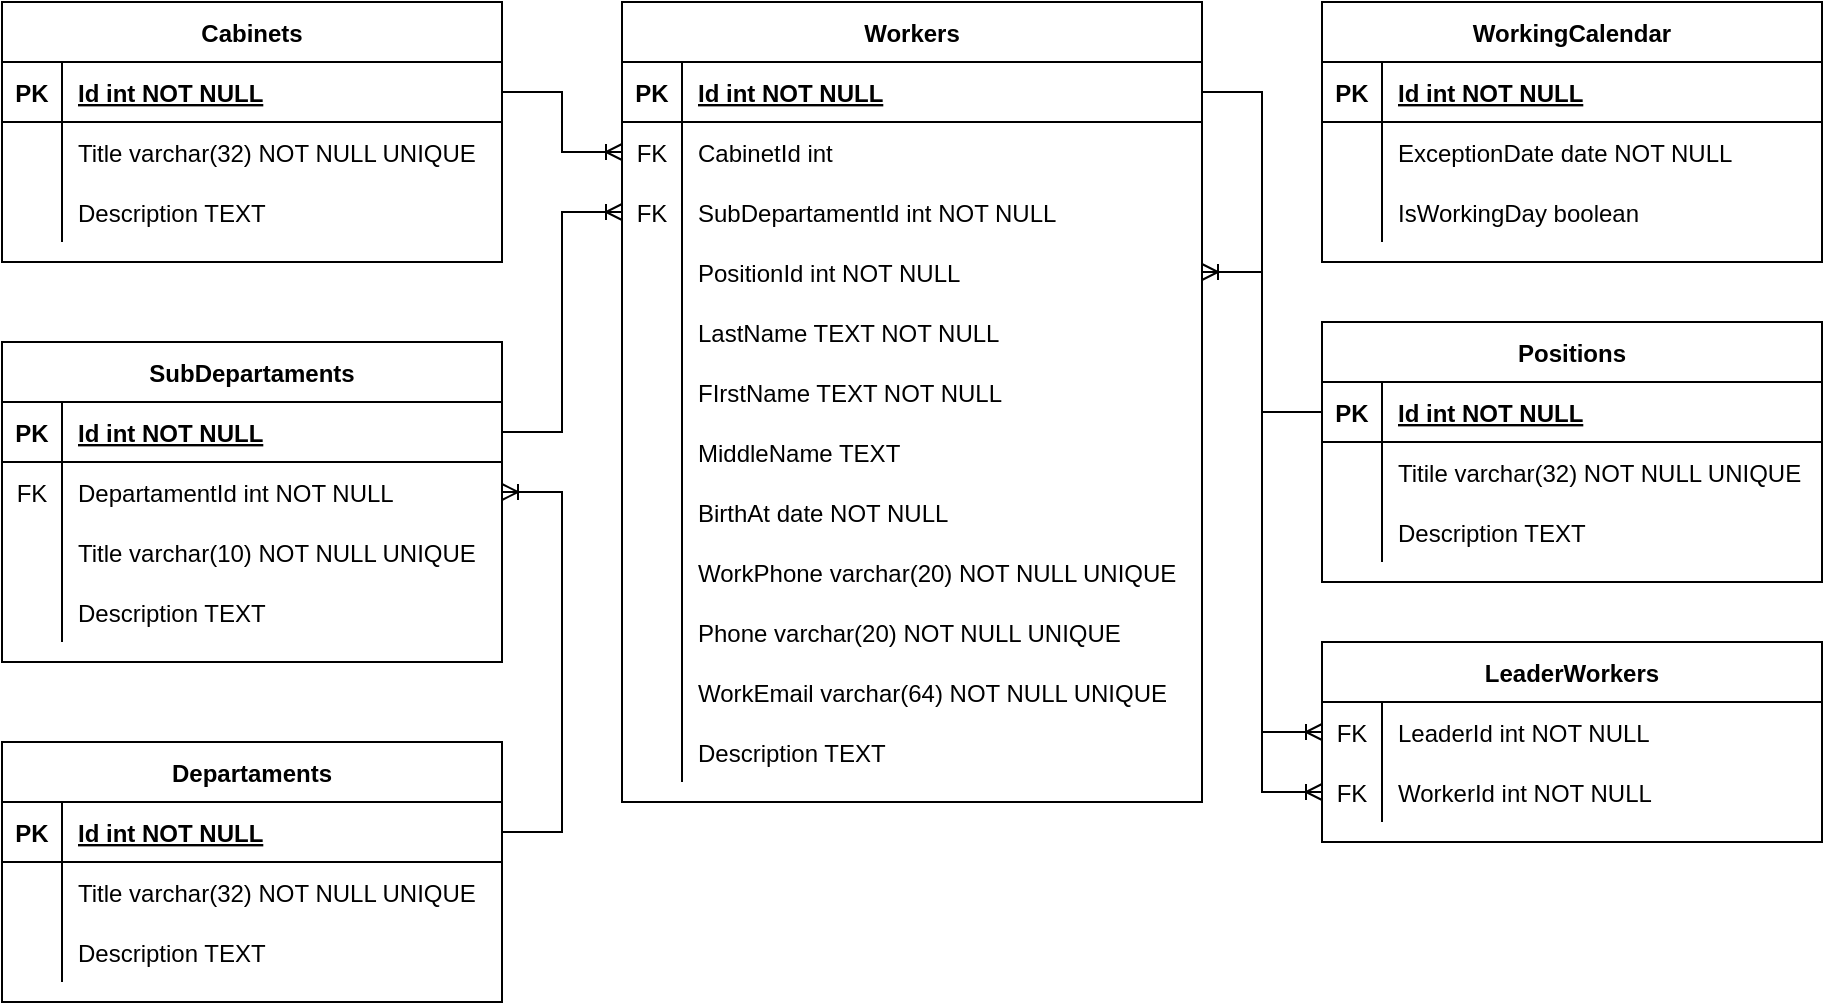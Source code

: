 <mxfile version="25.0.2">
  <diagram id="R2lEEEUBdFMjLlhIrx00" name="Page-1">
    <mxGraphModel dx="1131" dy="1696" grid="1" gridSize="10" guides="1" tooltips="1" connect="1" arrows="1" fold="1" page="1" pageScale="1" pageWidth="850" pageHeight="1100" math="0" shadow="0" extFonts="Permanent Marker^https://fonts.googleapis.com/css?family=Permanent+Marker">
      <root>
        <mxCell id="0" />
        <mxCell id="1" parent="0" />
        <mxCell id="C-vyLk0tnHw3VtMMgP7b-23" value="WorkingCalendar" style="shape=table;startSize=30;container=1;collapsible=1;childLayout=tableLayout;fixedRows=1;rowLines=0;fontStyle=1;align=center;resizeLast=1;" parent="1" vertex="1">
          <mxGeometry x="770" y="120" width="250" height="130" as="geometry" />
        </mxCell>
        <mxCell id="C-vyLk0tnHw3VtMMgP7b-24" value="" style="shape=partialRectangle;collapsible=0;dropTarget=0;pointerEvents=0;fillColor=none;points=[[0,0.5],[1,0.5]];portConstraint=eastwest;top=0;left=0;right=0;bottom=1;" parent="C-vyLk0tnHw3VtMMgP7b-23" vertex="1">
          <mxGeometry y="30" width="250" height="30" as="geometry" />
        </mxCell>
        <mxCell id="C-vyLk0tnHw3VtMMgP7b-25" value="PK" style="shape=partialRectangle;overflow=hidden;connectable=0;fillColor=none;top=0;left=0;bottom=0;right=0;fontStyle=1;" parent="C-vyLk0tnHw3VtMMgP7b-24" vertex="1">
          <mxGeometry width="30" height="30" as="geometry">
            <mxRectangle width="30" height="30" as="alternateBounds" />
          </mxGeometry>
        </mxCell>
        <mxCell id="C-vyLk0tnHw3VtMMgP7b-26" value="Id int NOT NULL" style="shape=partialRectangle;overflow=hidden;connectable=0;fillColor=none;top=0;left=0;bottom=0;right=0;align=left;spacingLeft=6;fontStyle=5;" parent="C-vyLk0tnHw3VtMMgP7b-24" vertex="1">
          <mxGeometry x="30" width="220" height="30" as="geometry">
            <mxRectangle width="220" height="30" as="alternateBounds" />
          </mxGeometry>
        </mxCell>
        <mxCell id="C-vyLk0tnHw3VtMMgP7b-27" value="" style="shape=partialRectangle;collapsible=0;dropTarget=0;pointerEvents=0;fillColor=none;points=[[0,0.5],[1,0.5]];portConstraint=eastwest;top=0;left=0;right=0;bottom=0;" parent="C-vyLk0tnHw3VtMMgP7b-23" vertex="1">
          <mxGeometry y="60" width="250" height="30" as="geometry" />
        </mxCell>
        <mxCell id="C-vyLk0tnHw3VtMMgP7b-28" value="" style="shape=partialRectangle;overflow=hidden;connectable=0;fillColor=none;top=0;left=0;bottom=0;right=0;" parent="C-vyLk0tnHw3VtMMgP7b-27" vertex="1">
          <mxGeometry width="30" height="30" as="geometry">
            <mxRectangle width="30" height="30" as="alternateBounds" />
          </mxGeometry>
        </mxCell>
        <mxCell id="C-vyLk0tnHw3VtMMgP7b-29" value="ExceptionDate date NOT NULL" style="shape=partialRectangle;overflow=hidden;connectable=0;fillColor=none;top=0;left=0;bottom=0;right=0;align=left;spacingLeft=6;" parent="C-vyLk0tnHw3VtMMgP7b-27" vertex="1">
          <mxGeometry x="30" width="220" height="30" as="geometry">
            <mxRectangle width="220" height="30" as="alternateBounds" />
          </mxGeometry>
        </mxCell>
        <mxCell id="9dGoB55eLj0hcqmh6OS2-1" style="shape=partialRectangle;collapsible=0;dropTarget=0;pointerEvents=0;fillColor=none;points=[[0,0.5],[1,0.5]];portConstraint=eastwest;top=0;left=0;right=0;bottom=0;" parent="C-vyLk0tnHw3VtMMgP7b-23" vertex="1">
          <mxGeometry y="90" width="250" height="30" as="geometry" />
        </mxCell>
        <mxCell id="9dGoB55eLj0hcqmh6OS2-2" style="shape=partialRectangle;overflow=hidden;connectable=0;fillColor=none;top=0;left=0;bottom=0;right=0;" parent="9dGoB55eLj0hcqmh6OS2-1" vertex="1">
          <mxGeometry width="30" height="30" as="geometry">
            <mxRectangle width="30" height="30" as="alternateBounds" />
          </mxGeometry>
        </mxCell>
        <mxCell id="9dGoB55eLj0hcqmh6OS2-3" value="IsWorkingDay boolean" style="shape=partialRectangle;overflow=hidden;connectable=0;fillColor=none;top=0;left=0;bottom=0;right=0;align=left;spacingLeft=6;" parent="9dGoB55eLj0hcqmh6OS2-1" vertex="1">
          <mxGeometry x="30" width="220" height="30" as="geometry">
            <mxRectangle width="220" height="30" as="alternateBounds" />
          </mxGeometry>
        </mxCell>
        <mxCell id="9dGoB55eLj0hcqmh6OS2-5" value="Workers" style="shape=table;startSize=30;container=1;collapsible=1;childLayout=tableLayout;fixedRows=1;rowLines=0;fontStyle=1;align=center;resizeLast=1;" parent="1" vertex="1">
          <mxGeometry x="420" y="120" width="290" height="400" as="geometry" />
        </mxCell>
        <mxCell id="9dGoB55eLj0hcqmh6OS2-6" value="" style="shape=partialRectangle;collapsible=0;dropTarget=0;pointerEvents=0;fillColor=none;points=[[0,0.5],[1,0.5]];portConstraint=eastwest;top=0;left=0;right=0;bottom=1;" parent="9dGoB55eLj0hcqmh6OS2-5" vertex="1">
          <mxGeometry y="30" width="290" height="30" as="geometry" />
        </mxCell>
        <mxCell id="9dGoB55eLj0hcqmh6OS2-7" value="PK" style="shape=partialRectangle;overflow=hidden;connectable=0;fillColor=none;top=0;left=0;bottom=0;right=0;fontStyle=1;" parent="9dGoB55eLj0hcqmh6OS2-6" vertex="1">
          <mxGeometry width="30" height="30" as="geometry">
            <mxRectangle width="30" height="30" as="alternateBounds" />
          </mxGeometry>
        </mxCell>
        <mxCell id="9dGoB55eLj0hcqmh6OS2-8" value="Id int NOT NULL" style="shape=partialRectangle;overflow=hidden;connectable=0;fillColor=none;top=0;left=0;bottom=0;right=0;align=left;spacingLeft=6;fontStyle=5;" parent="9dGoB55eLj0hcqmh6OS2-6" vertex="1">
          <mxGeometry x="30" width="260" height="30" as="geometry">
            <mxRectangle width="260" height="30" as="alternateBounds" />
          </mxGeometry>
        </mxCell>
        <mxCell id="dSBMCty-qbozVe7yttTa-7" style="shape=partialRectangle;collapsible=0;dropTarget=0;pointerEvents=0;fillColor=none;points=[[0,0.5],[1,0.5]];portConstraint=eastwest;top=0;left=0;right=0;bottom=0;" vertex="1" parent="9dGoB55eLj0hcqmh6OS2-5">
          <mxGeometry y="60" width="290" height="30" as="geometry" />
        </mxCell>
        <mxCell id="dSBMCty-qbozVe7yttTa-8" value="FK" style="shape=partialRectangle;overflow=hidden;connectable=0;fillColor=none;top=0;left=0;bottom=0;right=0;" vertex="1" parent="dSBMCty-qbozVe7yttTa-7">
          <mxGeometry width="30" height="30" as="geometry">
            <mxRectangle width="30" height="30" as="alternateBounds" />
          </mxGeometry>
        </mxCell>
        <mxCell id="dSBMCty-qbozVe7yttTa-9" value="CabinetId int" style="shape=partialRectangle;overflow=hidden;connectable=0;fillColor=none;top=0;left=0;bottom=0;right=0;align=left;spacingLeft=6;" vertex="1" parent="dSBMCty-qbozVe7yttTa-7">
          <mxGeometry x="30" width="260" height="30" as="geometry">
            <mxRectangle width="260" height="30" as="alternateBounds" />
          </mxGeometry>
        </mxCell>
        <mxCell id="dSBMCty-qbozVe7yttTa-10" style="shape=partialRectangle;collapsible=0;dropTarget=0;pointerEvents=0;fillColor=none;points=[[0,0.5],[1,0.5]];portConstraint=eastwest;top=0;left=0;right=0;bottom=0;" vertex="1" parent="9dGoB55eLj0hcqmh6OS2-5">
          <mxGeometry y="90" width="290" height="30" as="geometry" />
        </mxCell>
        <mxCell id="dSBMCty-qbozVe7yttTa-11" value="FK" style="shape=partialRectangle;overflow=hidden;connectable=0;fillColor=none;top=0;left=0;bottom=0;right=0;" vertex="1" parent="dSBMCty-qbozVe7yttTa-10">
          <mxGeometry width="30" height="30" as="geometry">
            <mxRectangle width="30" height="30" as="alternateBounds" />
          </mxGeometry>
        </mxCell>
        <mxCell id="dSBMCty-qbozVe7yttTa-12" value="SubDepartamentId int NOT NULL" style="shape=partialRectangle;overflow=hidden;connectable=0;fillColor=none;top=0;left=0;bottom=0;right=0;align=left;spacingLeft=6;" vertex="1" parent="dSBMCty-qbozVe7yttTa-10">
          <mxGeometry x="30" width="260" height="30" as="geometry">
            <mxRectangle width="260" height="30" as="alternateBounds" />
          </mxGeometry>
        </mxCell>
        <mxCell id="dSBMCty-qbozVe7yttTa-98" style="shape=partialRectangle;collapsible=0;dropTarget=0;pointerEvents=0;fillColor=none;points=[[0,0.5],[1,0.5]];portConstraint=eastwest;top=0;left=0;right=0;bottom=0;" vertex="1" parent="9dGoB55eLj0hcqmh6OS2-5">
          <mxGeometry y="120" width="290" height="30" as="geometry" />
        </mxCell>
        <mxCell id="dSBMCty-qbozVe7yttTa-99" style="shape=partialRectangle;overflow=hidden;connectable=0;fillColor=none;top=0;left=0;bottom=0;right=0;" vertex="1" parent="dSBMCty-qbozVe7yttTa-98">
          <mxGeometry width="30" height="30" as="geometry">
            <mxRectangle width="30" height="30" as="alternateBounds" />
          </mxGeometry>
        </mxCell>
        <mxCell id="dSBMCty-qbozVe7yttTa-100" value="PositionId int NOT NULL" style="shape=partialRectangle;overflow=hidden;connectable=0;fillColor=none;top=0;left=0;bottom=0;right=0;align=left;spacingLeft=6;" vertex="1" parent="dSBMCty-qbozVe7yttTa-98">
          <mxGeometry x="30" width="260" height="30" as="geometry">
            <mxRectangle width="260" height="30" as="alternateBounds" />
          </mxGeometry>
        </mxCell>
        <mxCell id="dSBMCty-qbozVe7yttTa-13" style="shape=partialRectangle;collapsible=0;dropTarget=0;pointerEvents=0;fillColor=none;points=[[0,0.5],[1,0.5]];portConstraint=eastwest;top=0;left=0;right=0;bottom=0;" vertex="1" parent="9dGoB55eLj0hcqmh6OS2-5">
          <mxGeometry y="150" width="290" height="30" as="geometry" />
        </mxCell>
        <mxCell id="dSBMCty-qbozVe7yttTa-14" style="shape=partialRectangle;overflow=hidden;connectable=0;fillColor=none;top=0;left=0;bottom=0;right=0;" vertex="1" parent="dSBMCty-qbozVe7yttTa-13">
          <mxGeometry width="30" height="30" as="geometry">
            <mxRectangle width="30" height="30" as="alternateBounds" />
          </mxGeometry>
        </mxCell>
        <mxCell id="dSBMCty-qbozVe7yttTa-15" value="LastName TEXT NOT NULL" style="shape=partialRectangle;overflow=hidden;connectable=0;fillColor=none;top=0;left=0;bottom=0;right=0;align=left;spacingLeft=6;" vertex="1" parent="dSBMCty-qbozVe7yttTa-13">
          <mxGeometry x="30" width="260" height="30" as="geometry">
            <mxRectangle width="260" height="30" as="alternateBounds" />
          </mxGeometry>
        </mxCell>
        <mxCell id="9dGoB55eLj0hcqmh6OS2-9" value="" style="shape=partialRectangle;collapsible=0;dropTarget=0;pointerEvents=0;fillColor=none;points=[[0,0.5],[1,0.5]];portConstraint=eastwest;top=0;left=0;right=0;bottom=0;" parent="9dGoB55eLj0hcqmh6OS2-5" vertex="1">
          <mxGeometry y="180" width="290" height="30" as="geometry" />
        </mxCell>
        <mxCell id="9dGoB55eLj0hcqmh6OS2-10" value="" style="shape=partialRectangle;overflow=hidden;connectable=0;fillColor=none;top=0;left=0;bottom=0;right=0;" parent="9dGoB55eLj0hcqmh6OS2-9" vertex="1">
          <mxGeometry width="30" height="30" as="geometry">
            <mxRectangle width="30" height="30" as="alternateBounds" />
          </mxGeometry>
        </mxCell>
        <mxCell id="9dGoB55eLj0hcqmh6OS2-11" value="FIrstName TEXT NOT NULL" style="shape=partialRectangle;overflow=hidden;connectable=0;fillColor=none;top=0;left=0;bottom=0;right=0;align=left;spacingLeft=6;" parent="9dGoB55eLj0hcqmh6OS2-9" vertex="1">
          <mxGeometry x="30" width="260" height="30" as="geometry">
            <mxRectangle width="260" height="30" as="alternateBounds" />
          </mxGeometry>
        </mxCell>
        <mxCell id="9dGoB55eLj0hcqmh6OS2-12" style="shape=partialRectangle;collapsible=0;dropTarget=0;pointerEvents=0;fillColor=none;points=[[0,0.5],[1,0.5]];portConstraint=eastwest;top=0;left=0;right=0;bottom=0;" parent="9dGoB55eLj0hcqmh6OS2-5" vertex="1">
          <mxGeometry y="210" width="290" height="30" as="geometry" />
        </mxCell>
        <mxCell id="9dGoB55eLj0hcqmh6OS2-13" style="shape=partialRectangle;overflow=hidden;connectable=0;fillColor=none;top=0;left=0;bottom=0;right=0;" parent="9dGoB55eLj0hcqmh6OS2-12" vertex="1">
          <mxGeometry width="30" height="30" as="geometry">
            <mxRectangle width="30" height="30" as="alternateBounds" />
          </mxGeometry>
        </mxCell>
        <mxCell id="9dGoB55eLj0hcqmh6OS2-14" value="MiddleName TEXT " style="shape=partialRectangle;overflow=hidden;connectable=0;fillColor=none;top=0;left=0;bottom=0;right=0;align=left;spacingLeft=6;" parent="9dGoB55eLj0hcqmh6OS2-12" vertex="1">
          <mxGeometry x="30" width="260" height="30" as="geometry">
            <mxRectangle width="260" height="30" as="alternateBounds" />
          </mxGeometry>
        </mxCell>
        <mxCell id="dSBMCty-qbozVe7yttTa-81" style="shape=partialRectangle;collapsible=0;dropTarget=0;pointerEvents=0;fillColor=none;points=[[0,0.5],[1,0.5]];portConstraint=eastwest;top=0;left=0;right=0;bottom=0;" vertex="1" parent="9dGoB55eLj0hcqmh6OS2-5">
          <mxGeometry y="240" width="290" height="30" as="geometry" />
        </mxCell>
        <mxCell id="dSBMCty-qbozVe7yttTa-82" style="shape=partialRectangle;overflow=hidden;connectable=0;fillColor=none;top=0;left=0;bottom=0;right=0;" vertex="1" parent="dSBMCty-qbozVe7yttTa-81">
          <mxGeometry width="30" height="30" as="geometry">
            <mxRectangle width="30" height="30" as="alternateBounds" />
          </mxGeometry>
        </mxCell>
        <mxCell id="dSBMCty-qbozVe7yttTa-83" value="BirthAt date NOT NULL" style="shape=partialRectangle;overflow=hidden;connectable=0;fillColor=none;top=0;left=0;bottom=0;right=0;align=left;spacingLeft=6;" vertex="1" parent="dSBMCty-qbozVe7yttTa-81">
          <mxGeometry x="30" width="260" height="30" as="geometry">
            <mxRectangle width="260" height="30" as="alternateBounds" />
          </mxGeometry>
        </mxCell>
        <mxCell id="9dGoB55eLj0hcqmh6OS2-15" style="shape=partialRectangle;collapsible=0;dropTarget=0;pointerEvents=0;fillColor=none;points=[[0,0.5],[1,0.5]];portConstraint=eastwest;top=0;left=0;right=0;bottom=0;" parent="9dGoB55eLj0hcqmh6OS2-5" vertex="1">
          <mxGeometry y="270" width="290" height="30" as="geometry" />
        </mxCell>
        <mxCell id="9dGoB55eLj0hcqmh6OS2-16" style="shape=partialRectangle;overflow=hidden;connectable=0;fillColor=none;top=0;left=0;bottom=0;right=0;" parent="9dGoB55eLj0hcqmh6OS2-15" vertex="1">
          <mxGeometry width="30" height="30" as="geometry">
            <mxRectangle width="30" height="30" as="alternateBounds" />
          </mxGeometry>
        </mxCell>
        <mxCell id="9dGoB55eLj0hcqmh6OS2-17" value="WorkPhone varchar(20) NOT NULL UNIQUE" style="shape=partialRectangle;overflow=hidden;connectable=0;fillColor=none;top=0;left=0;bottom=0;right=0;align=left;spacingLeft=6;" parent="9dGoB55eLj0hcqmh6OS2-15" vertex="1">
          <mxGeometry x="30" width="260" height="30" as="geometry">
            <mxRectangle width="260" height="30" as="alternateBounds" />
          </mxGeometry>
        </mxCell>
        <mxCell id="9dGoB55eLj0hcqmh6OS2-18" style="shape=partialRectangle;collapsible=0;dropTarget=0;pointerEvents=0;fillColor=none;points=[[0,0.5],[1,0.5]];portConstraint=eastwest;top=0;left=0;right=0;bottom=0;" parent="9dGoB55eLj0hcqmh6OS2-5" vertex="1">
          <mxGeometry y="300" width="290" height="30" as="geometry" />
        </mxCell>
        <mxCell id="9dGoB55eLj0hcqmh6OS2-19" value="" style="shape=partialRectangle;overflow=hidden;connectable=0;fillColor=none;top=0;left=0;bottom=0;right=0;" parent="9dGoB55eLj0hcqmh6OS2-18" vertex="1">
          <mxGeometry width="30" height="30" as="geometry">
            <mxRectangle width="30" height="30" as="alternateBounds" />
          </mxGeometry>
        </mxCell>
        <mxCell id="9dGoB55eLj0hcqmh6OS2-20" value="Phone varchar(20) NOT NULL UNIQUE" style="shape=partialRectangle;overflow=hidden;connectable=0;fillColor=none;top=0;left=0;bottom=0;right=0;align=left;spacingLeft=6;" parent="9dGoB55eLj0hcqmh6OS2-18" vertex="1">
          <mxGeometry x="30" width="260" height="30" as="geometry">
            <mxRectangle width="260" height="30" as="alternateBounds" />
          </mxGeometry>
        </mxCell>
        <mxCell id="dSBMCty-qbozVe7yttTa-4" style="shape=partialRectangle;collapsible=0;dropTarget=0;pointerEvents=0;fillColor=none;points=[[0,0.5],[1,0.5]];portConstraint=eastwest;top=0;left=0;right=0;bottom=0;" vertex="1" parent="9dGoB55eLj0hcqmh6OS2-5">
          <mxGeometry y="330" width="290" height="30" as="geometry" />
        </mxCell>
        <mxCell id="dSBMCty-qbozVe7yttTa-5" style="shape=partialRectangle;overflow=hidden;connectable=0;fillColor=none;top=0;left=0;bottom=0;right=0;" vertex="1" parent="dSBMCty-qbozVe7yttTa-4">
          <mxGeometry width="30" height="30" as="geometry">
            <mxRectangle width="30" height="30" as="alternateBounds" />
          </mxGeometry>
        </mxCell>
        <mxCell id="dSBMCty-qbozVe7yttTa-6" value="WorkEmail varchar(64) NOT NULL UNIQUE" style="shape=partialRectangle;overflow=hidden;connectable=0;fillColor=none;top=0;left=0;bottom=0;right=0;align=left;spacingLeft=6;" vertex="1" parent="dSBMCty-qbozVe7yttTa-4">
          <mxGeometry x="30" width="260" height="30" as="geometry">
            <mxRectangle width="260" height="30" as="alternateBounds" />
          </mxGeometry>
        </mxCell>
        <mxCell id="dSBMCty-qbozVe7yttTa-1" style="shape=partialRectangle;collapsible=0;dropTarget=0;pointerEvents=0;fillColor=none;points=[[0,0.5],[1,0.5]];portConstraint=eastwest;top=0;left=0;right=0;bottom=0;" vertex="1" parent="9dGoB55eLj0hcqmh6OS2-5">
          <mxGeometry y="360" width="290" height="30" as="geometry" />
        </mxCell>
        <mxCell id="dSBMCty-qbozVe7yttTa-2" style="shape=partialRectangle;overflow=hidden;connectable=0;fillColor=none;top=0;left=0;bottom=0;right=0;" vertex="1" parent="dSBMCty-qbozVe7yttTa-1">
          <mxGeometry width="30" height="30" as="geometry">
            <mxRectangle width="30" height="30" as="alternateBounds" />
          </mxGeometry>
        </mxCell>
        <mxCell id="dSBMCty-qbozVe7yttTa-3" value="Description TEXT " style="shape=partialRectangle;overflow=hidden;connectable=0;fillColor=none;top=0;left=0;bottom=0;right=0;align=left;spacingLeft=6;" vertex="1" parent="dSBMCty-qbozVe7yttTa-1">
          <mxGeometry x="30" width="260" height="30" as="geometry">
            <mxRectangle width="260" height="30" as="alternateBounds" />
          </mxGeometry>
        </mxCell>
        <mxCell id="dSBMCty-qbozVe7yttTa-16" value="Cabinets" style="shape=table;startSize=30;container=1;collapsible=1;childLayout=tableLayout;fixedRows=1;rowLines=0;fontStyle=1;align=center;resizeLast=1;" vertex="1" parent="1">
          <mxGeometry x="110" y="120" width="250" height="130" as="geometry" />
        </mxCell>
        <mxCell id="dSBMCty-qbozVe7yttTa-17" value="" style="shape=partialRectangle;collapsible=0;dropTarget=0;pointerEvents=0;fillColor=none;points=[[0,0.5],[1,0.5]];portConstraint=eastwest;top=0;left=0;right=0;bottom=1;" vertex="1" parent="dSBMCty-qbozVe7yttTa-16">
          <mxGeometry y="30" width="250" height="30" as="geometry" />
        </mxCell>
        <mxCell id="dSBMCty-qbozVe7yttTa-18" value="PK" style="shape=partialRectangle;overflow=hidden;connectable=0;fillColor=none;top=0;left=0;bottom=0;right=0;fontStyle=1;" vertex="1" parent="dSBMCty-qbozVe7yttTa-17">
          <mxGeometry width="30" height="30" as="geometry">
            <mxRectangle width="30" height="30" as="alternateBounds" />
          </mxGeometry>
        </mxCell>
        <mxCell id="dSBMCty-qbozVe7yttTa-19" value="Id int NOT NULL" style="shape=partialRectangle;overflow=hidden;connectable=0;fillColor=none;top=0;left=0;bottom=0;right=0;align=left;spacingLeft=6;fontStyle=5;" vertex="1" parent="dSBMCty-qbozVe7yttTa-17">
          <mxGeometry x="30" width="220" height="30" as="geometry">
            <mxRectangle width="220" height="30" as="alternateBounds" />
          </mxGeometry>
        </mxCell>
        <mxCell id="dSBMCty-qbozVe7yttTa-29" value="" style="shape=partialRectangle;collapsible=0;dropTarget=0;pointerEvents=0;fillColor=none;points=[[0,0.5],[1,0.5]];portConstraint=eastwest;top=0;left=0;right=0;bottom=0;" vertex="1" parent="dSBMCty-qbozVe7yttTa-16">
          <mxGeometry y="60" width="250" height="30" as="geometry" />
        </mxCell>
        <mxCell id="dSBMCty-qbozVe7yttTa-30" value="" style="shape=partialRectangle;overflow=hidden;connectable=0;fillColor=none;top=0;left=0;bottom=0;right=0;" vertex="1" parent="dSBMCty-qbozVe7yttTa-29">
          <mxGeometry width="30" height="30" as="geometry">
            <mxRectangle width="30" height="30" as="alternateBounds" />
          </mxGeometry>
        </mxCell>
        <mxCell id="dSBMCty-qbozVe7yttTa-31" value="Title varchar(32) NOT NULL UNIQUE" style="shape=partialRectangle;overflow=hidden;connectable=0;fillColor=none;top=0;left=0;bottom=0;right=0;align=left;spacingLeft=6;" vertex="1" parent="dSBMCty-qbozVe7yttTa-29">
          <mxGeometry x="30" width="220" height="30" as="geometry">
            <mxRectangle width="220" height="30" as="alternateBounds" />
          </mxGeometry>
        </mxCell>
        <mxCell id="dSBMCty-qbozVe7yttTa-32" style="shape=partialRectangle;collapsible=0;dropTarget=0;pointerEvents=0;fillColor=none;points=[[0,0.5],[1,0.5]];portConstraint=eastwest;top=0;left=0;right=0;bottom=0;" vertex="1" parent="dSBMCty-qbozVe7yttTa-16">
          <mxGeometry y="90" width="250" height="30" as="geometry" />
        </mxCell>
        <mxCell id="dSBMCty-qbozVe7yttTa-33" style="shape=partialRectangle;overflow=hidden;connectable=0;fillColor=none;top=0;left=0;bottom=0;right=0;" vertex="1" parent="dSBMCty-qbozVe7yttTa-32">
          <mxGeometry width="30" height="30" as="geometry">
            <mxRectangle width="30" height="30" as="alternateBounds" />
          </mxGeometry>
        </mxCell>
        <mxCell id="dSBMCty-qbozVe7yttTa-34" value="Description TEXT" style="shape=partialRectangle;overflow=hidden;connectable=0;fillColor=none;top=0;left=0;bottom=0;right=0;align=left;spacingLeft=6;" vertex="1" parent="dSBMCty-qbozVe7yttTa-32">
          <mxGeometry x="30" width="220" height="30" as="geometry">
            <mxRectangle width="220" height="30" as="alternateBounds" />
          </mxGeometry>
        </mxCell>
        <mxCell id="dSBMCty-qbozVe7yttTa-57" value="Departaments" style="shape=table;startSize=30;container=1;collapsible=1;childLayout=tableLayout;fixedRows=1;rowLines=0;fontStyle=1;align=center;resizeLast=1;" vertex="1" parent="1">
          <mxGeometry x="110" y="490" width="250" height="130" as="geometry" />
        </mxCell>
        <mxCell id="dSBMCty-qbozVe7yttTa-58" value="" style="shape=partialRectangle;collapsible=0;dropTarget=0;pointerEvents=0;fillColor=none;points=[[0,0.5],[1,0.5]];portConstraint=eastwest;top=0;left=0;right=0;bottom=1;" vertex="1" parent="dSBMCty-qbozVe7yttTa-57">
          <mxGeometry y="30" width="250" height="30" as="geometry" />
        </mxCell>
        <mxCell id="dSBMCty-qbozVe7yttTa-59" value="PK" style="shape=partialRectangle;overflow=hidden;connectable=0;fillColor=none;top=0;left=0;bottom=0;right=0;fontStyle=1;" vertex="1" parent="dSBMCty-qbozVe7yttTa-58">
          <mxGeometry width="30" height="30" as="geometry">
            <mxRectangle width="30" height="30" as="alternateBounds" />
          </mxGeometry>
        </mxCell>
        <mxCell id="dSBMCty-qbozVe7yttTa-60" value="Id int NOT NULL" style="shape=partialRectangle;overflow=hidden;connectable=0;fillColor=none;top=0;left=0;bottom=0;right=0;align=left;spacingLeft=6;fontStyle=5;" vertex="1" parent="dSBMCty-qbozVe7yttTa-58">
          <mxGeometry x="30" width="220" height="30" as="geometry">
            <mxRectangle width="220" height="30" as="alternateBounds" />
          </mxGeometry>
        </mxCell>
        <mxCell id="dSBMCty-qbozVe7yttTa-61" value="" style="shape=partialRectangle;collapsible=0;dropTarget=0;pointerEvents=0;fillColor=none;points=[[0,0.5],[1,0.5]];portConstraint=eastwest;top=0;left=0;right=0;bottom=0;" vertex="1" parent="dSBMCty-qbozVe7yttTa-57">
          <mxGeometry y="60" width="250" height="30" as="geometry" />
        </mxCell>
        <mxCell id="dSBMCty-qbozVe7yttTa-62" value="" style="shape=partialRectangle;overflow=hidden;connectable=0;fillColor=none;top=0;left=0;bottom=0;right=0;" vertex="1" parent="dSBMCty-qbozVe7yttTa-61">
          <mxGeometry width="30" height="30" as="geometry">
            <mxRectangle width="30" height="30" as="alternateBounds" />
          </mxGeometry>
        </mxCell>
        <mxCell id="dSBMCty-qbozVe7yttTa-63" value="Title varchar(32) NOT NULL UNIQUE" style="shape=partialRectangle;overflow=hidden;connectable=0;fillColor=none;top=0;left=0;bottom=0;right=0;align=left;spacingLeft=6;" vertex="1" parent="dSBMCty-qbozVe7yttTa-61">
          <mxGeometry x="30" width="220" height="30" as="geometry">
            <mxRectangle width="220" height="30" as="alternateBounds" />
          </mxGeometry>
        </mxCell>
        <mxCell id="dSBMCty-qbozVe7yttTa-64" style="shape=partialRectangle;collapsible=0;dropTarget=0;pointerEvents=0;fillColor=none;points=[[0,0.5],[1,0.5]];portConstraint=eastwest;top=0;left=0;right=0;bottom=0;" vertex="1" parent="dSBMCty-qbozVe7yttTa-57">
          <mxGeometry y="90" width="250" height="30" as="geometry" />
        </mxCell>
        <mxCell id="dSBMCty-qbozVe7yttTa-65" style="shape=partialRectangle;overflow=hidden;connectable=0;fillColor=none;top=0;left=0;bottom=0;right=0;" vertex="1" parent="dSBMCty-qbozVe7yttTa-64">
          <mxGeometry width="30" height="30" as="geometry">
            <mxRectangle width="30" height="30" as="alternateBounds" />
          </mxGeometry>
        </mxCell>
        <mxCell id="dSBMCty-qbozVe7yttTa-66" value="Description TEXT" style="shape=partialRectangle;overflow=hidden;connectable=0;fillColor=none;top=0;left=0;bottom=0;right=0;align=left;spacingLeft=6;" vertex="1" parent="dSBMCty-qbozVe7yttTa-64">
          <mxGeometry x="30" width="220" height="30" as="geometry">
            <mxRectangle width="220" height="30" as="alternateBounds" />
          </mxGeometry>
        </mxCell>
        <mxCell id="dSBMCty-qbozVe7yttTa-67" value="SubDepartaments" style="shape=table;startSize=30;container=1;collapsible=1;childLayout=tableLayout;fixedRows=1;rowLines=0;fontStyle=1;align=center;resizeLast=1;" vertex="1" parent="1">
          <mxGeometry x="110" y="290" width="250" height="160" as="geometry" />
        </mxCell>
        <mxCell id="dSBMCty-qbozVe7yttTa-68" value="" style="shape=partialRectangle;collapsible=0;dropTarget=0;pointerEvents=0;fillColor=none;points=[[0,0.5],[1,0.5]];portConstraint=eastwest;top=0;left=0;right=0;bottom=1;" vertex="1" parent="dSBMCty-qbozVe7yttTa-67">
          <mxGeometry y="30" width="250" height="30" as="geometry" />
        </mxCell>
        <mxCell id="dSBMCty-qbozVe7yttTa-69" value="PK" style="shape=partialRectangle;overflow=hidden;connectable=0;fillColor=none;top=0;left=0;bottom=0;right=0;fontStyle=1;" vertex="1" parent="dSBMCty-qbozVe7yttTa-68">
          <mxGeometry width="30" height="30" as="geometry">
            <mxRectangle width="30" height="30" as="alternateBounds" />
          </mxGeometry>
        </mxCell>
        <mxCell id="dSBMCty-qbozVe7yttTa-70" value="Id int NOT NULL" style="shape=partialRectangle;overflow=hidden;connectable=0;fillColor=none;top=0;left=0;bottom=0;right=0;align=left;spacingLeft=6;fontStyle=5;" vertex="1" parent="dSBMCty-qbozVe7yttTa-68">
          <mxGeometry x="30" width="220" height="30" as="geometry">
            <mxRectangle width="220" height="30" as="alternateBounds" />
          </mxGeometry>
        </mxCell>
        <mxCell id="dSBMCty-qbozVe7yttTa-77" style="shape=partialRectangle;collapsible=0;dropTarget=0;pointerEvents=0;fillColor=none;points=[[0,0.5],[1,0.5]];portConstraint=eastwest;top=0;left=0;right=0;bottom=0;" vertex="1" parent="dSBMCty-qbozVe7yttTa-67">
          <mxGeometry y="60" width="250" height="30" as="geometry" />
        </mxCell>
        <mxCell id="dSBMCty-qbozVe7yttTa-78" value="FK" style="shape=partialRectangle;overflow=hidden;connectable=0;fillColor=none;top=0;left=0;bottom=0;right=0;" vertex="1" parent="dSBMCty-qbozVe7yttTa-77">
          <mxGeometry width="30" height="30" as="geometry">
            <mxRectangle width="30" height="30" as="alternateBounds" />
          </mxGeometry>
        </mxCell>
        <mxCell id="dSBMCty-qbozVe7yttTa-79" value="DepartamentId int NOT NULL" style="shape=partialRectangle;overflow=hidden;connectable=0;fillColor=none;top=0;left=0;bottom=0;right=0;align=left;spacingLeft=6;" vertex="1" parent="dSBMCty-qbozVe7yttTa-77">
          <mxGeometry x="30" width="220" height="30" as="geometry">
            <mxRectangle width="220" height="30" as="alternateBounds" />
          </mxGeometry>
        </mxCell>
        <mxCell id="dSBMCty-qbozVe7yttTa-71" value="" style="shape=partialRectangle;collapsible=0;dropTarget=0;pointerEvents=0;fillColor=none;points=[[0,0.5],[1,0.5]];portConstraint=eastwest;top=0;left=0;right=0;bottom=0;" vertex="1" parent="dSBMCty-qbozVe7yttTa-67">
          <mxGeometry y="90" width="250" height="30" as="geometry" />
        </mxCell>
        <mxCell id="dSBMCty-qbozVe7yttTa-72" value="" style="shape=partialRectangle;overflow=hidden;connectable=0;fillColor=none;top=0;left=0;bottom=0;right=0;" vertex="1" parent="dSBMCty-qbozVe7yttTa-71">
          <mxGeometry width="30" height="30" as="geometry">
            <mxRectangle width="30" height="30" as="alternateBounds" />
          </mxGeometry>
        </mxCell>
        <mxCell id="dSBMCty-qbozVe7yttTa-73" value="Title varchar(10) NOT NULL UNIQUE" style="shape=partialRectangle;overflow=hidden;connectable=0;fillColor=none;top=0;left=0;bottom=0;right=0;align=left;spacingLeft=6;" vertex="1" parent="dSBMCty-qbozVe7yttTa-71">
          <mxGeometry x="30" width="220" height="30" as="geometry">
            <mxRectangle width="220" height="30" as="alternateBounds" />
          </mxGeometry>
        </mxCell>
        <mxCell id="dSBMCty-qbozVe7yttTa-74" style="shape=partialRectangle;collapsible=0;dropTarget=0;pointerEvents=0;fillColor=none;points=[[0,0.5],[1,0.5]];portConstraint=eastwest;top=0;left=0;right=0;bottom=0;" vertex="1" parent="dSBMCty-qbozVe7yttTa-67">
          <mxGeometry y="120" width="250" height="30" as="geometry" />
        </mxCell>
        <mxCell id="dSBMCty-qbozVe7yttTa-75" style="shape=partialRectangle;overflow=hidden;connectable=0;fillColor=none;top=0;left=0;bottom=0;right=0;" vertex="1" parent="dSBMCty-qbozVe7yttTa-74">
          <mxGeometry width="30" height="30" as="geometry">
            <mxRectangle width="30" height="30" as="alternateBounds" />
          </mxGeometry>
        </mxCell>
        <mxCell id="dSBMCty-qbozVe7yttTa-76" value="Description TEXT" style="shape=partialRectangle;overflow=hidden;connectable=0;fillColor=none;top=0;left=0;bottom=0;right=0;align=left;spacingLeft=6;" vertex="1" parent="dSBMCty-qbozVe7yttTa-74">
          <mxGeometry x="30" width="220" height="30" as="geometry">
            <mxRectangle width="220" height="30" as="alternateBounds" />
          </mxGeometry>
        </mxCell>
        <mxCell id="dSBMCty-qbozVe7yttTa-84" value="" style="edgeStyle=entityRelationEdgeStyle;fontSize=12;html=1;endArrow=ERoneToMany;rounded=0;exitX=1;exitY=0.5;exitDx=0;exitDy=0;entryX=0;entryY=0.5;entryDx=0;entryDy=0;" edge="1" parent="1" source="dSBMCty-qbozVe7yttTa-17" target="dSBMCty-qbozVe7yttTa-7">
          <mxGeometry width="100" height="100" relative="1" as="geometry">
            <mxPoint x="370" y="150" as="sourcePoint" />
            <mxPoint x="470" y="50" as="targetPoint" />
          </mxGeometry>
        </mxCell>
        <mxCell id="dSBMCty-qbozVe7yttTa-85" value="" style="edgeStyle=entityRelationEdgeStyle;fontSize=12;html=1;endArrow=ERoneToMany;rounded=0;exitX=1;exitY=0.5;exitDx=0;exitDy=0;entryX=1;entryY=0.5;entryDx=0;entryDy=0;" edge="1" parent="1" source="dSBMCty-qbozVe7yttTa-58" target="dSBMCty-qbozVe7yttTa-77">
          <mxGeometry width="100" height="100" relative="1" as="geometry">
            <mxPoint x="390" y="700" as="sourcePoint" />
            <mxPoint x="490" y="600" as="targetPoint" />
          </mxGeometry>
        </mxCell>
        <mxCell id="dSBMCty-qbozVe7yttTa-86" value="" style="edgeStyle=entityRelationEdgeStyle;fontSize=12;html=1;endArrow=ERoneToMany;rounded=0;exitX=1;exitY=0.5;exitDx=0;exitDy=0;entryX=0;entryY=0.5;entryDx=0;entryDy=0;" edge="1" parent="1" source="dSBMCty-qbozVe7yttTa-68" target="dSBMCty-qbozVe7yttTa-10">
          <mxGeometry width="100" height="100" relative="1" as="geometry">
            <mxPoint x="470" y="700" as="sourcePoint" />
            <mxPoint x="400" y="260" as="targetPoint" />
          </mxGeometry>
        </mxCell>
        <mxCell id="dSBMCty-qbozVe7yttTa-88" value="Positions" style="shape=table;startSize=30;container=1;collapsible=1;childLayout=tableLayout;fixedRows=1;rowLines=0;fontStyle=1;align=center;resizeLast=1;" vertex="1" parent="1">
          <mxGeometry x="770" y="280" width="250" height="130" as="geometry" />
        </mxCell>
        <mxCell id="dSBMCty-qbozVe7yttTa-89" value="" style="shape=partialRectangle;collapsible=0;dropTarget=0;pointerEvents=0;fillColor=none;points=[[0,0.5],[1,0.5]];portConstraint=eastwest;top=0;left=0;right=0;bottom=1;" vertex="1" parent="dSBMCty-qbozVe7yttTa-88">
          <mxGeometry y="30" width="250" height="30" as="geometry" />
        </mxCell>
        <mxCell id="dSBMCty-qbozVe7yttTa-90" value="PK" style="shape=partialRectangle;overflow=hidden;connectable=0;fillColor=none;top=0;left=0;bottom=0;right=0;fontStyle=1;" vertex="1" parent="dSBMCty-qbozVe7yttTa-89">
          <mxGeometry width="30" height="30" as="geometry">
            <mxRectangle width="30" height="30" as="alternateBounds" />
          </mxGeometry>
        </mxCell>
        <mxCell id="dSBMCty-qbozVe7yttTa-91" value="Id int NOT NULL" style="shape=partialRectangle;overflow=hidden;connectable=0;fillColor=none;top=0;left=0;bottom=0;right=0;align=left;spacingLeft=6;fontStyle=5;" vertex="1" parent="dSBMCty-qbozVe7yttTa-89">
          <mxGeometry x="30" width="220" height="30" as="geometry">
            <mxRectangle width="220" height="30" as="alternateBounds" />
          </mxGeometry>
        </mxCell>
        <mxCell id="dSBMCty-qbozVe7yttTa-92" value="" style="shape=partialRectangle;collapsible=0;dropTarget=0;pointerEvents=0;fillColor=none;points=[[0,0.5],[1,0.5]];portConstraint=eastwest;top=0;left=0;right=0;bottom=0;" vertex="1" parent="dSBMCty-qbozVe7yttTa-88">
          <mxGeometry y="60" width="250" height="30" as="geometry" />
        </mxCell>
        <mxCell id="dSBMCty-qbozVe7yttTa-93" value="" style="shape=partialRectangle;overflow=hidden;connectable=0;fillColor=none;top=0;left=0;bottom=0;right=0;" vertex="1" parent="dSBMCty-qbozVe7yttTa-92">
          <mxGeometry width="30" height="30" as="geometry">
            <mxRectangle width="30" height="30" as="alternateBounds" />
          </mxGeometry>
        </mxCell>
        <mxCell id="dSBMCty-qbozVe7yttTa-94" value="Titile varchar(32) NOT NULL UNIQUE" style="shape=partialRectangle;overflow=hidden;connectable=0;fillColor=none;top=0;left=0;bottom=0;right=0;align=left;spacingLeft=6;" vertex="1" parent="dSBMCty-qbozVe7yttTa-92">
          <mxGeometry x="30" width="220" height="30" as="geometry">
            <mxRectangle width="220" height="30" as="alternateBounds" />
          </mxGeometry>
        </mxCell>
        <mxCell id="dSBMCty-qbozVe7yttTa-95" style="shape=partialRectangle;collapsible=0;dropTarget=0;pointerEvents=0;fillColor=none;points=[[0,0.5],[1,0.5]];portConstraint=eastwest;top=0;left=0;right=0;bottom=0;" vertex="1" parent="dSBMCty-qbozVe7yttTa-88">
          <mxGeometry y="90" width="250" height="30" as="geometry" />
        </mxCell>
        <mxCell id="dSBMCty-qbozVe7yttTa-96" style="shape=partialRectangle;overflow=hidden;connectable=0;fillColor=none;top=0;left=0;bottom=0;right=0;" vertex="1" parent="dSBMCty-qbozVe7yttTa-95">
          <mxGeometry width="30" height="30" as="geometry">
            <mxRectangle width="30" height="30" as="alternateBounds" />
          </mxGeometry>
        </mxCell>
        <mxCell id="dSBMCty-qbozVe7yttTa-97" value="Description TEXT" style="shape=partialRectangle;overflow=hidden;connectable=0;fillColor=none;top=0;left=0;bottom=0;right=0;align=left;spacingLeft=6;" vertex="1" parent="dSBMCty-qbozVe7yttTa-95">
          <mxGeometry x="30" width="220" height="30" as="geometry">
            <mxRectangle width="220" height="30" as="alternateBounds" />
          </mxGeometry>
        </mxCell>
        <mxCell id="dSBMCty-qbozVe7yttTa-101" value="" style="edgeStyle=entityRelationEdgeStyle;fontSize=12;html=1;endArrow=ERoneToMany;rounded=0;exitX=0;exitY=0.5;exitDx=0;exitDy=0;entryX=1;entryY=0.5;entryDx=0;entryDy=0;" edge="1" parent="1" source="dSBMCty-qbozVe7yttTa-89" target="dSBMCty-qbozVe7yttTa-98">
          <mxGeometry width="100" height="100" relative="1" as="geometry">
            <mxPoint x="710" y="630" as="sourcePoint" />
            <mxPoint x="810" y="530" as="targetPoint" />
          </mxGeometry>
        </mxCell>
        <mxCell id="dSBMCty-qbozVe7yttTa-105" value="LeaderWorkers" style="shape=table;startSize=30;container=1;collapsible=1;childLayout=tableLayout;fixedRows=1;rowLines=0;fontStyle=1;align=center;resizeLast=1;" vertex="1" parent="1">
          <mxGeometry x="770" y="440" width="250" height="100" as="geometry" />
        </mxCell>
        <mxCell id="dSBMCty-qbozVe7yttTa-109" value="" style="shape=partialRectangle;collapsible=0;dropTarget=0;pointerEvents=0;fillColor=none;points=[[0,0.5],[1,0.5]];portConstraint=eastwest;top=0;left=0;right=0;bottom=0;" vertex="1" parent="dSBMCty-qbozVe7yttTa-105">
          <mxGeometry y="30" width="250" height="30" as="geometry" />
        </mxCell>
        <mxCell id="dSBMCty-qbozVe7yttTa-110" value="FK" style="shape=partialRectangle;overflow=hidden;connectable=0;fillColor=none;top=0;left=0;bottom=0;right=0;" vertex="1" parent="dSBMCty-qbozVe7yttTa-109">
          <mxGeometry width="30" height="30" as="geometry">
            <mxRectangle width="30" height="30" as="alternateBounds" />
          </mxGeometry>
        </mxCell>
        <mxCell id="dSBMCty-qbozVe7yttTa-111" value="LeaderId int NOT NULL" style="shape=partialRectangle;overflow=hidden;connectable=0;fillColor=none;top=0;left=0;bottom=0;right=0;align=left;spacingLeft=6;" vertex="1" parent="dSBMCty-qbozVe7yttTa-109">
          <mxGeometry x="30" width="220" height="30" as="geometry">
            <mxRectangle width="220" height="30" as="alternateBounds" />
          </mxGeometry>
        </mxCell>
        <mxCell id="dSBMCty-qbozVe7yttTa-112" style="shape=partialRectangle;collapsible=0;dropTarget=0;pointerEvents=0;fillColor=none;points=[[0,0.5],[1,0.5]];portConstraint=eastwest;top=0;left=0;right=0;bottom=0;" vertex="1" parent="dSBMCty-qbozVe7yttTa-105">
          <mxGeometry y="60" width="250" height="30" as="geometry" />
        </mxCell>
        <mxCell id="dSBMCty-qbozVe7yttTa-113" value="FK" style="shape=partialRectangle;overflow=hidden;connectable=0;fillColor=none;top=0;left=0;bottom=0;right=0;" vertex="1" parent="dSBMCty-qbozVe7yttTa-112">
          <mxGeometry width="30" height="30" as="geometry">
            <mxRectangle width="30" height="30" as="alternateBounds" />
          </mxGeometry>
        </mxCell>
        <mxCell id="dSBMCty-qbozVe7yttTa-114" value="WorkerId int NOT NULL" style="shape=partialRectangle;overflow=hidden;connectable=0;fillColor=none;top=0;left=0;bottom=0;right=0;align=left;spacingLeft=6;" vertex="1" parent="dSBMCty-qbozVe7yttTa-112">
          <mxGeometry x="30" width="220" height="30" as="geometry">
            <mxRectangle width="220" height="30" as="alternateBounds" />
          </mxGeometry>
        </mxCell>
        <mxCell id="dSBMCty-qbozVe7yttTa-115" value="" style="edgeStyle=entityRelationEdgeStyle;fontSize=12;html=1;endArrow=ERoneToMany;rounded=0;exitX=1;exitY=0.5;exitDx=0;exitDy=0;entryX=0;entryY=0.5;entryDx=0;entryDy=0;" edge="1" parent="1" source="9dGoB55eLj0hcqmh6OS2-6" target="dSBMCty-qbozVe7yttTa-109">
          <mxGeometry width="100" height="100" relative="1" as="geometry">
            <mxPoint x="680" y="850" as="sourcePoint" />
            <mxPoint x="780" y="750" as="targetPoint" />
          </mxGeometry>
        </mxCell>
        <mxCell id="dSBMCty-qbozVe7yttTa-116" value="" style="edgeStyle=entityRelationEdgeStyle;fontSize=12;html=1;endArrow=ERoneToMany;rounded=0;exitX=1;exitY=0.5;exitDx=0;exitDy=0;entryX=0;entryY=0.5;entryDx=0;entryDy=0;" edge="1" parent="1" source="9dGoB55eLj0hcqmh6OS2-6" target="dSBMCty-qbozVe7yttTa-112">
          <mxGeometry width="100" height="100" relative="1" as="geometry">
            <mxPoint x="710" y="840" as="sourcePoint" />
            <mxPoint x="810" y="740" as="targetPoint" />
          </mxGeometry>
        </mxCell>
      </root>
    </mxGraphModel>
  </diagram>
</mxfile>
